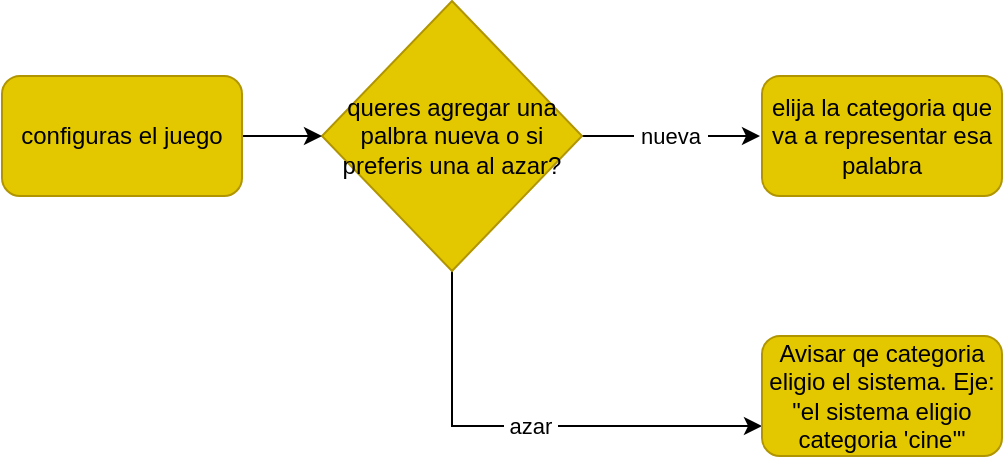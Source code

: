 <mxfile version="27.1.0">
  <diagram name="Página-1" id="9aZ2QjB7IeQwBJ8dCH-g">
    <mxGraphModel dx="1426" dy="751" grid="1" gridSize="10" guides="1" tooltips="1" connect="1" arrows="1" fold="1" page="1" pageScale="1" pageWidth="827" pageHeight="1169" math="0" shadow="0">
      <root>
        <mxCell id="0" />
        <mxCell id="1" parent="0" />
        <mxCell id="rBJUVQdXJZS_lpE40bo2-6" value="&amp;nbsp;nueva&amp;nbsp;" style="edgeStyle=orthogonalEdgeStyle;rounded=0;orthogonalLoop=1;jettySize=auto;html=1;" edge="1" parent="1">
          <mxGeometry relative="1" as="geometry">
            <mxPoint x="369" y="260" as="sourcePoint" />
            <mxPoint x="459" y="260" as="targetPoint" />
          </mxGeometry>
        </mxCell>
        <mxCell id="rBJUVQdXJZS_lpE40bo2-8" value="&amp;nbsp;azar&amp;nbsp;" style="edgeStyle=orthogonalEdgeStyle;rounded=0;orthogonalLoop=1;jettySize=auto;html=1;exitX=0.5;exitY=1;exitDx=0;exitDy=0;entryX=0;entryY=0.75;entryDx=0;entryDy=0;" edge="1" parent="1" source="JT6WxXW3gt-xHLDnQrTS-2" target="rBJUVQdXJZS_lpE40bo2-7">
          <mxGeometry relative="1" as="geometry" />
        </mxCell>
        <mxCell id="JT6WxXW3gt-xHLDnQrTS-2" value="queres agregar una palbra nueva o si preferis una al azar?&lt;span&gt;&lt;/span&gt;" style="rhombus;whiteSpace=wrap;html=1;fillColor=#e3c800;fontColor=#000000;strokeColor=#B09500;" parent="1" vertex="1">
          <mxGeometry x="240" y="192.5" width="130" height="135" as="geometry" />
        </mxCell>
        <mxCell id="rBJUVQdXJZS_lpE40bo2-3" value="" style="edgeStyle=orthogonalEdgeStyle;rounded=0;orthogonalLoop=1;jettySize=auto;html=1;" edge="1" parent="1" source="rBJUVQdXJZS_lpE40bo2-1">
          <mxGeometry relative="1" as="geometry">
            <mxPoint x="240" y="260" as="targetPoint" />
          </mxGeometry>
        </mxCell>
        <mxCell id="rBJUVQdXJZS_lpE40bo2-1" value="configuras el juego" style="rounded=1;whiteSpace=wrap;html=1;fillColor=#e3c800;fontColor=#000000;strokeColor=#B09500;" vertex="1" parent="1">
          <mxGeometry x="80" y="230" width="120" height="60" as="geometry" />
        </mxCell>
        <mxCell id="rBJUVQdXJZS_lpE40bo2-5" value="elija la categoria que va a representar esa palabra" style="rounded=1;whiteSpace=wrap;html=1;fillColor=#e3c800;fontColor=#000000;strokeColor=#B09500;" vertex="1" parent="1">
          <mxGeometry x="460" y="230" width="120" height="60" as="geometry" />
        </mxCell>
        <mxCell id="rBJUVQdXJZS_lpE40bo2-7" value="Avisar qe categoria eligio el sistema. Eje: &quot;el sistema eligio categoria &#39;cine&#39;&quot;" style="rounded=1;whiteSpace=wrap;html=1;fillColor=#e3c800;fontColor=#000000;strokeColor=#B09500;" vertex="1" parent="1">
          <mxGeometry x="460" y="360" width="120" height="60" as="geometry" />
        </mxCell>
      </root>
    </mxGraphModel>
  </diagram>
</mxfile>
